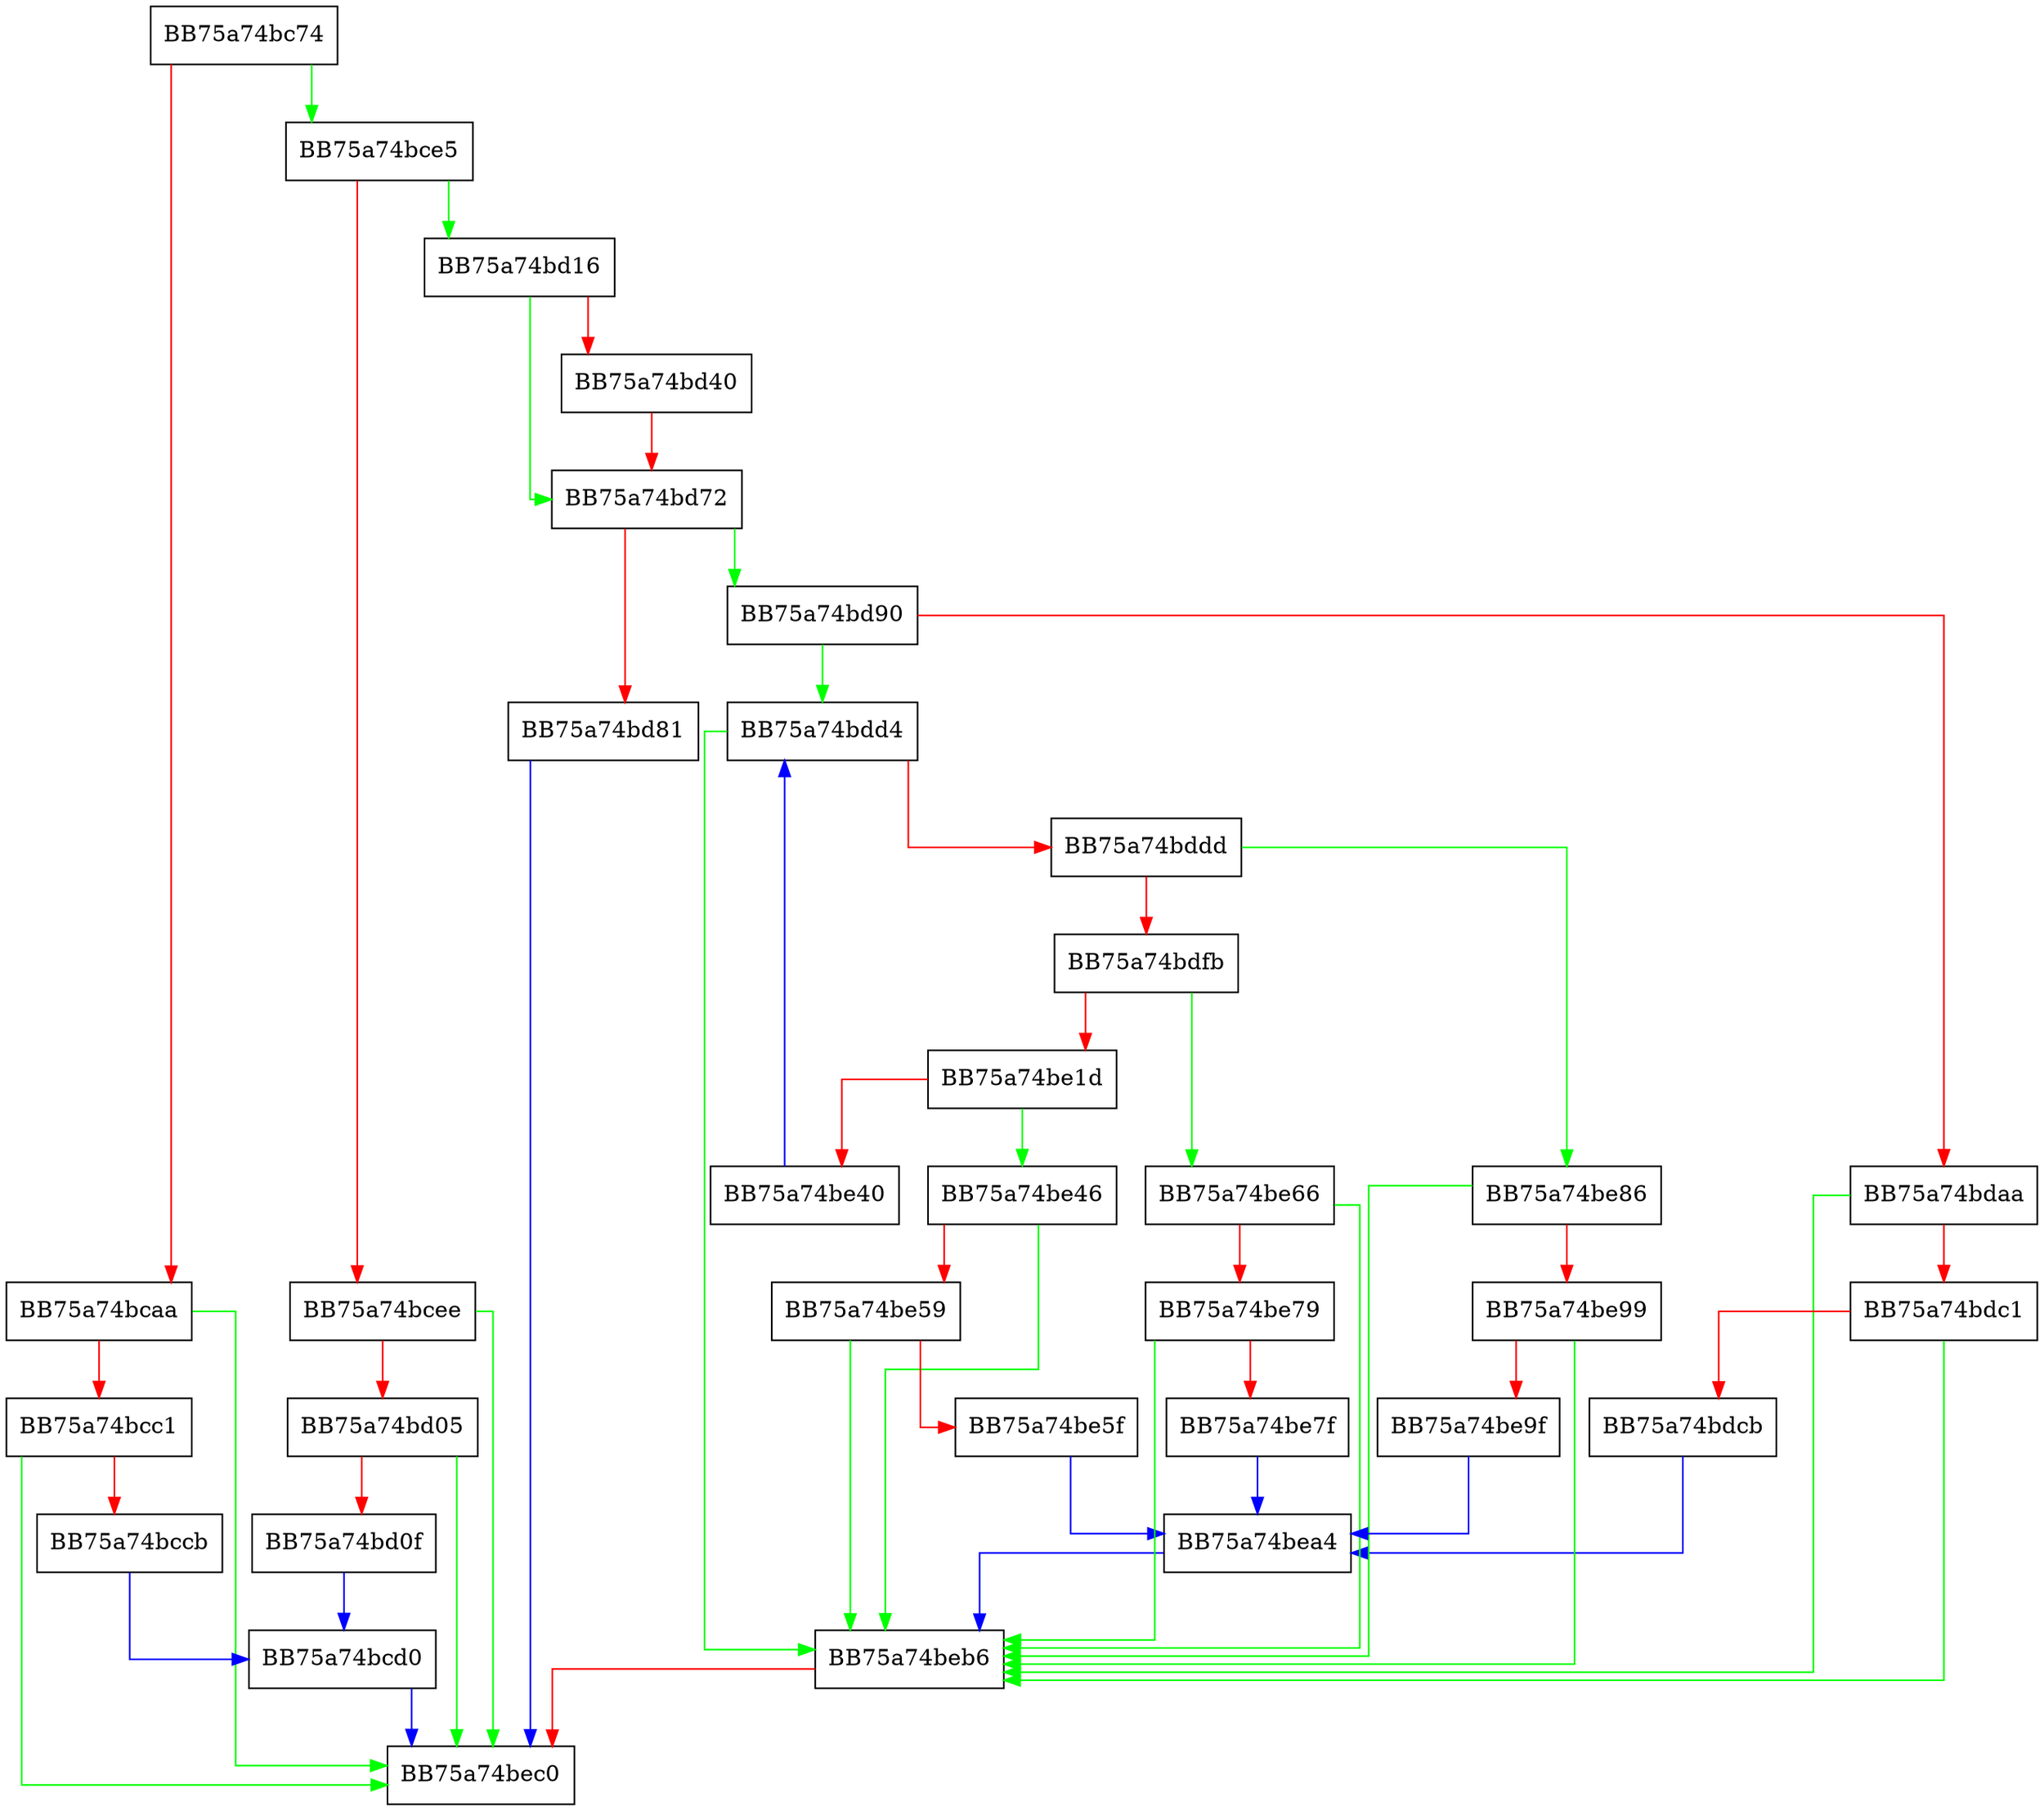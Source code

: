 digraph AddDnRevisionTableToSpyent {
  node [shape="box"];
  graph [splines=ortho];
  BB75a74bc74 -> BB75a74bce5 [color="green"];
  BB75a74bc74 -> BB75a74bcaa [color="red"];
  BB75a74bcaa -> BB75a74bec0 [color="green"];
  BB75a74bcaa -> BB75a74bcc1 [color="red"];
  BB75a74bcc1 -> BB75a74bec0 [color="green"];
  BB75a74bcc1 -> BB75a74bccb [color="red"];
  BB75a74bccb -> BB75a74bcd0 [color="blue"];
  BB75a74bcd0 -> BB75a74bec0 [color="blue"];
  BB75a74bce5 -> BB75a74bd16 [color="green"];
  BB75a74bce5 -> BB75a74bcee [color="red"];
  BB75a74bcee -> BB75a74bec0 [color="green"];
  BB75a74bcee -> BB75a74bd05 [color="red"];
  BB75a74bd05 -> BB75a74bec0 [color="green"];
  BB75a74bd05 -> BB75a74bd0f [color="red"];
  BB75a74bd0f -> BB75a74bcd0 [color="blue"];
  BB75a74bd16 -> BB75a74bd72 [color="green"];
  BB75a74bd16 -> BB75a74bd40 [color="red"];
  BB75a74bd40 -> BB75a74bd72 [color="red"];
  BB75a74bd72 -> BB75a74bd90 [color="green"];
  BB75a74bd72 -> BB75a74bd81 [color="red"];
  BB75a74bd81 -> BB75a74bec0 [color="blue"];
  BB75a74bd90 -> BB75a74bdd4 [color="green"];
  BB75a74bd90 -> BB75a74bdaa [color="red"];
  BB75a74bdaa -> BB75a74beb6 [color="green"];
  BB75a74bdaa -> BB75a74bdc1 [color="red"];
  BB75a74bdc1 -> BB75a74beb6 [color="green"];
  BB75a74bdc1 -> BB75a74bdcb [color="red"];
  BB75a74bdcb -> BB75a74bea4 [color="blue"];
  BB75a74bdd4 -> BB75a74beb6 [color="green"];
  BB75a74bdd4 -> BB75a74bddd [color="red"];
  BB75a74bddd -> BB75a74be86 [color="green"];
  BB75a74bddd -> BB75a74bdfb [color="red"];
  BB75a74bdfb -> BB75a74be66 [color="green"];
  BB75a74bdfb -> BB75a74be1d [color="red"];
  BB75a74be1d -> BB75a74be46 [color="green"];
  BB75a74be1d -> BB75a74be40 [color="red"];
  BB75a74be40 -> BB75a74bdd4 [color="blue"];
  BB75a74be46 -> BB75a74beb6 [color="green"];
  BB75a74be46 -> BB75a74be59 [color="red"];
  BB75a74be59 -> BB75a74beb6 [color="green"];
  BB75a74be59 -> BB75a74be5f [color="red"];
  BB75a74be5f -> BB75a74bea4 [color="blue"];
  BB75a74be66 -> BB75a74beb6 [color="green"];
  BB75a74be66 -> BB75a74be79 [color="red"];
  BB75a74be79 -> BB75a74beb6 [color="green"];
  BB75a74be79 -> BB75a74be7f [color="red"];
  BB75a74be7f -> BB75a74bea4 [color="blue"];
  BB75a74be86 -> BB75a74beb6 [color="green"];
  BB75a74be86 -> BB75a74be99 [color="red"];
  BB75a74be99 -> BB75a74beb6 [color="green"];
  BB75a74be99 -> BB75a74be9f [color="red"];
  BB75a74be9f -> BB75a74bea4 [color="blue"];
  BB75a74bea4 -> BB75a74beb6 [color="blue"];
  BB75a74beb6 -> BB75a74bec0 [color="red"];
}